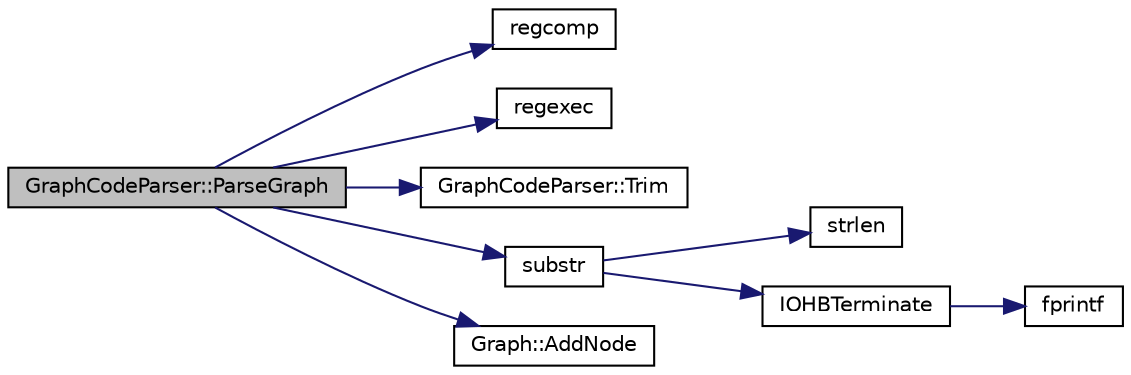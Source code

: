 digraph "GraphCodeParser::ParseGraph"
{
  edge [fontname="Helvetica",fontsize="10",labelfontname="Helvetica",labelfontsize="10"];
  node [fontname="Helvetica",fontsize="10",shape=record];
  rankdir="LR";
  Node4 [label="GraphCodeParser::ParseGraph",height=0.2,width=0.4,color="black", fillcolor="grey75", style="filled", fontcolor="black"];
  Node4 -> Node5 [color="midnightblue",fontsize="10",style="solid",fontname="Helvetica"];
  Node5 [label="regcomp",height=0.2,width=0.4,color="black", fillcolor="white", style="filled",URL="$dc/d08/gkregex_8h.html#a430f0c9389ac6c08be2286257691317b"];
  Node4 -> Node6 [color="midnightblue",fontsize="10",style="solid",fontname="Helvetica"];
  Node6 [label="regexec",height=0.2,width=0.4,color="black", fillcolor="white", style="filled",URL="$dc/d08/gkregex_8h.html#a179877eb45bb29da01e5101325554d73"];
  Node4 -> Node7 [color="midnightblue",fontsize="10",style="solid",fontname="Helvetica"];
  Node7 [label="GraphCodeParser::Trim",height=0.2,width=0.4,color="black", fillcolor="white", style="filled",URL="$d2/df0/class_graph_code_parser.html#a4c6dd294c215d5899291ad30b04c996f"];
  Node4 -> Node8 [color="midnightblue",fontsize="10",style="solid",fontname="Helvetica"];
  Node8 [label="substr",height=0.2,width=0.4,color="black", fillcolor="white", style="filled",URL="$d2/d9f/hbio_8c.html#ad6dd6a0619796389a696edd656397509"];
  Node8 -> Node9 [color="midnightblue",fontsize="10",style="solid",fontname="Helvetica"];
  Node9 [label="strlen",height=0.2,width=0.4,color="black", fillcolor="white", style="filled",URL="$d7/d57/iregex_8c.html#a492442620ce65db20fe7297b43cbca65"];
  Node8 -> Node10 [color="midnightblue",fontsize="10",style="solid",fontname="Helvetica"];
  Node10 [label="IOHBTerminate",height=0.2,width=0.4,color="black", fillcolor="white", style="filled",URL="$d2/d9f/hbio_8c.html#a88c77ebb1b55ae8b14f5d23130dd00fb"];
  Node10 -> Node11 [color="midnightblue",fontsize="10",style="solid",fontname="Helvetica"];
  Node11 [label="fprintf",height=0.2,width=0.4,color="black", fillcolor="white", style="filled",URL="$d2/d8c/examplehs038_8m.html#ae272956ea74f28b2f067d455fead331f"];
  Node4 -> Node12 [color="midnightblue",fontsize="10",style="solid",fontname="Helvetica"];
  Node12 [label="Graph::AddNode",height=0.2,width=0.4,color="black", fillcolor="white", style="filled",URL="$da/d9a/class_graph.html#a50efa267accb6878db2f0bb97c965dc2"];
}

